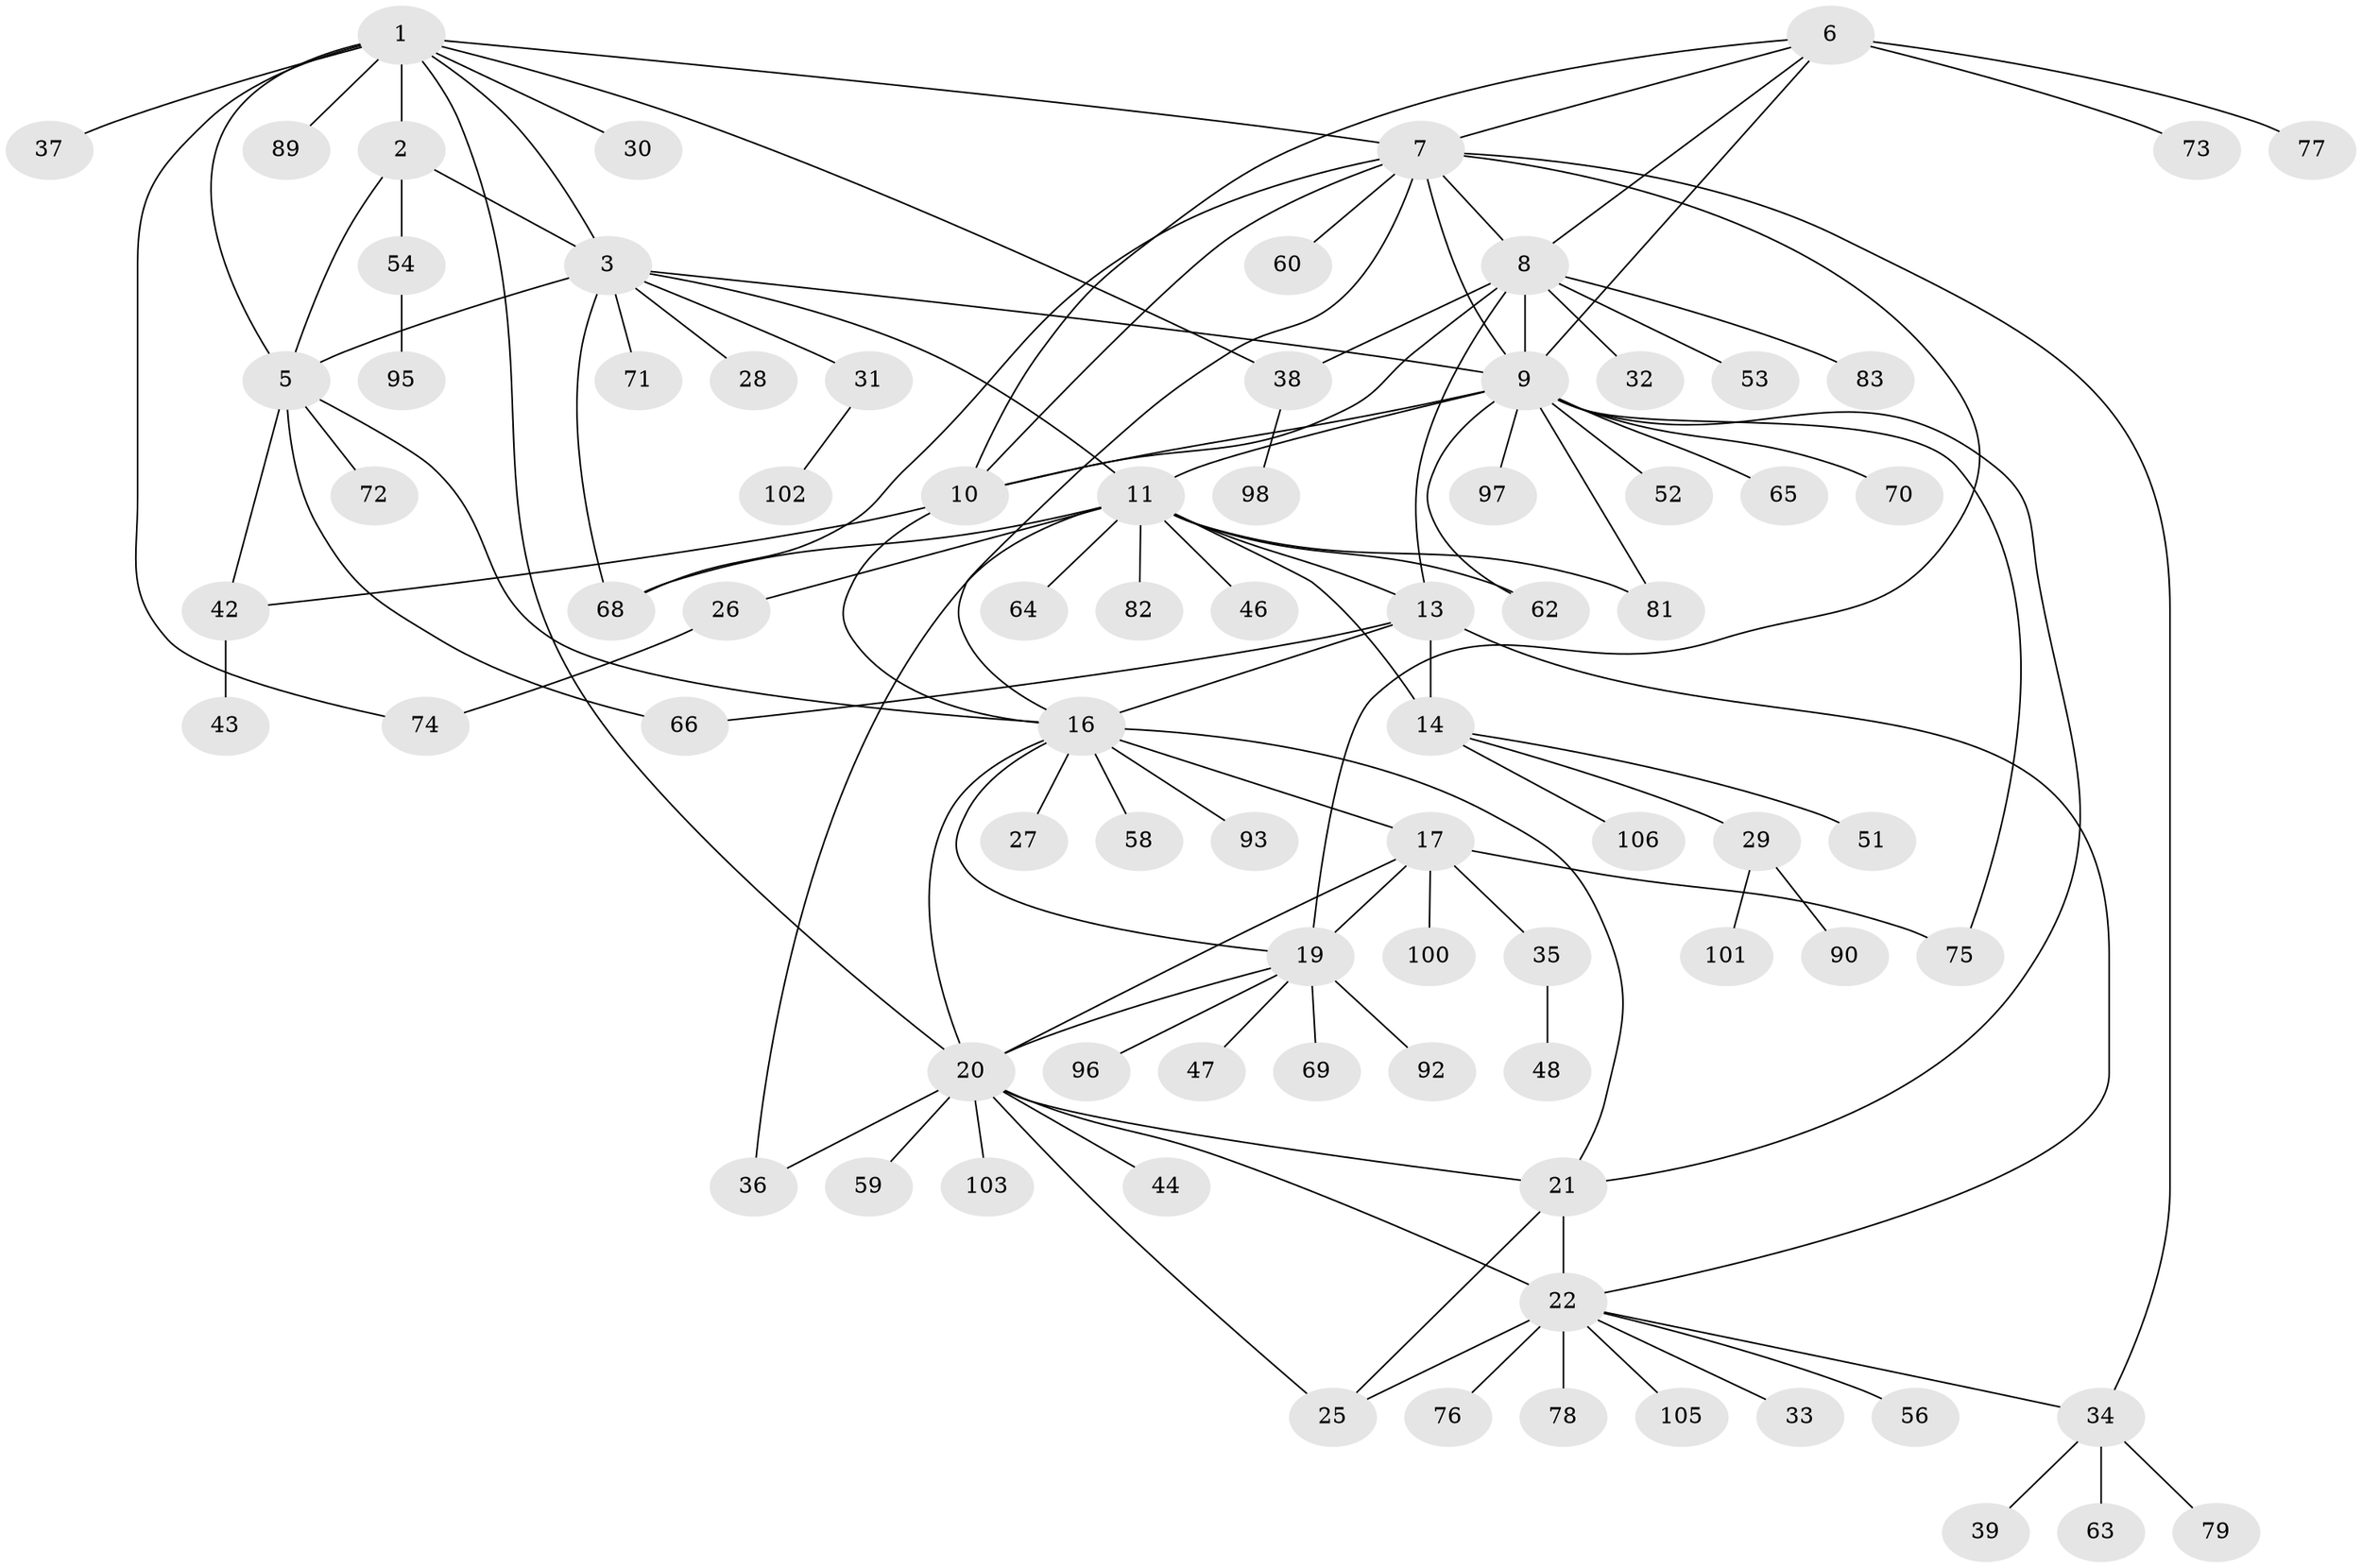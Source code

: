 // Generated by graph-tools (version 1.1) at 2025/24/03/03/25 07:24:13]
// undirected, 81 vertices, 118 edges
graph export_dot {
graph [start="1"]
  node [color=gray90,style=filled];
  1 [super="+4"];
  2 [super="+85"];
  3 [super="+49"];
  5 [super="+99"];
  6;
  7 [super="+40"];
  8 [super="+104"];
  9 [super="+67"];
  10 [super="+61"];
  11 [super="+12"];
  13;
  14 [super="+15"];
  16 [super="+55"];
  17 [super="+18"];
  19 [super="+87"];
  20 [super="+24"];
  21 [super="+41"];
  22 [super="+23"];
  25 [super="+88"];
  26;
  27;
  28;
  29 [super="+57"];
  30 [super="+45"];
  31;
  32;
  33;
  34 [super="+50"];
  35;
  36;
  37;
  38 [super="+80"];
  39;
  42;
  43;
  44;
  46;
  47;
  48;
  51;
  52;
  53;
  54;
  56 [super="+94"];
  58;
  59;
  60;
  62;
  63;
  64;
  65;
  66;
  68 [super="+86"];
  69;
  70;
  71;
  72;
  73;
  74 [super="+84"];
  75;
  76;
  77;
  78;
  79 [super="+91"];
  81;
  82;
  83;
  89;
  90;
  92;
  93;
  95;
  96;
  97;
  98;
  100;
  101;
  102;
  103;
  105;
  106;
  1 -- 2 [weight=2];
  1 -- 3 [weight=2];
  1 -- 5 [weight=2];
  1 -- 7;
  1 -- 30;
  1 -- 74;
  1 -- 89;
  1 -- 20;
  1 -- 37;
  1 -- 38;
  2 -- 3;
  2 -- 5;
  2 -- 54;
  3 -- 5;
  3 -- 11;
  3 -- 28;
  3 -- 31;
  3 -- 71;
  3 -- 9;
  3 -- 68;
  5 -- 16;
  5 -- 66;
  5 -- 72;
  5 -- 42;
  6 -- 7;
  6 -- 8;
  6 -- 9;
  6 -- 10;
  6 -- 73;
  6 -- 77;
  7 -- 8;
  7 -- 9;
  7 -- 10;
  7 -- 34;
  7 -- 60;
  7 -- 16;
  7 -- 68;
  7 -- 19;
  8 -- 9;
  8 -- 10;
  8 -- 32;
  8 -- 38;
  8 -- 53;
  8 -- 83;
  8 -- 13;
  9 -- 10;
  9 -- 11;
  9 -- 21;
  9 -- 52;
  9 -- 62;
  9 -- 65;
  9 -- 70;
  9 -- 75;
  9 -- 81;
  9 -- 97;
  10 -- 16;
  10 -- 42;
  11 -- 13 [weight=2];
  11 -- 14 [weight=4];
  11 -- 26;
  11 -- 36;
  11 -- 46;
  11 -- 62;
  11 -- 64;
  11 -- 68;
  11 -- 81;
  11 -- 82;
  13 -- 14 [weight=2];
  13 -- 16;
  13 -- 66;
  13 -- 22;
  14 -- 29;
  14 -- 51;
  14 -- 106;
  16 -- 17 [weight=2];
  16 -- 19;
  16 -- 20;
  16 -- 27;
  16 -- 58;
  16 -- 93;
  16 -- 21;
  17 -- 19 [weight=2];
  17 -- 20 [weight=2];
  17 -- 75;
  17 -- 35;
  17 -- 100;
  19 -- 20;
  19 -- 47;
  19 -- 69;
  19 -- 96;
  19 -- 92;
  20 -- 36;
  20 -- 103;
  20 -- 44;
  20 -- 21;
  20 -- 22 [weight=2];
  20 -- 25;
  20 -- 59;
  21 -- 22 [weight=2];
  21 -- 25;
  22 -- 25 [weight=2];
  22 -- 34;
  22 -- 76;
  22 -- 33;
  22 -- 105;
  22 -- 78;
  22 -- 56;
  26 -- 74;
  29 -- 90;
  29 -- 101;
  31 -- 102;
  34 -- 39;
  34 -- 79;
  34 -- 63;
  35 -- 48;
  38 -- 98;
  42 -- 43;
  54 -- 95;
}

